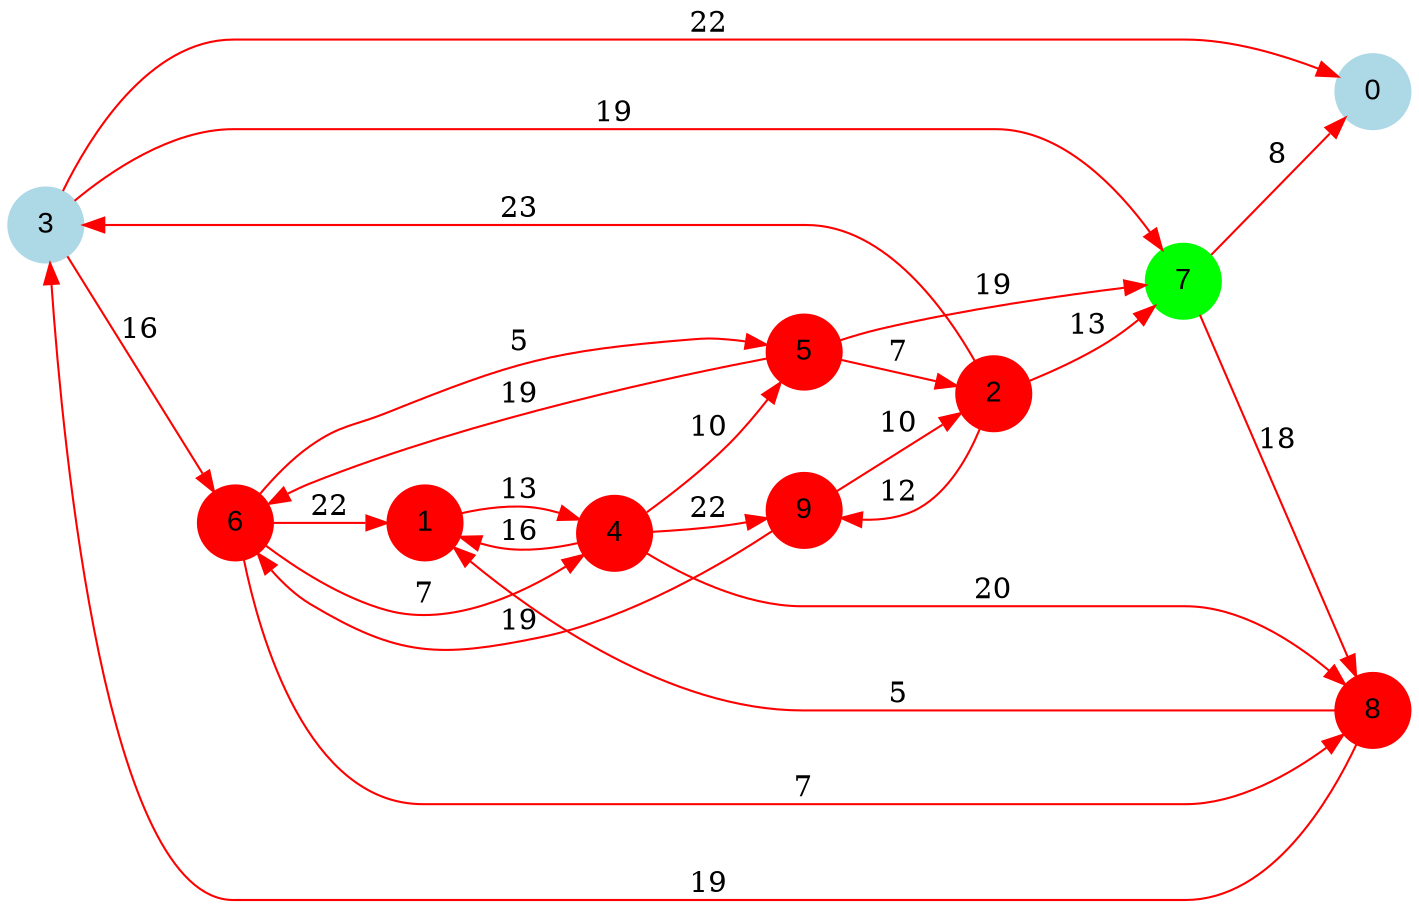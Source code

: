 digraph graphe {
rankdir = LR;
edge [color=red];
0 [fontname="Arial", shape = circle, color=lightblue, style=filled];
1 [fontname="Arial", shape = circle, color=red, style=filled];
2 [fontname="Arial", shape = circle, color=red, style=filled];
3 [fontname="Arial", shape = circle, color=lightblue, style=filled];
4 [fontname="Arial", shape = circle, color=red, style=filled];
5 [fontname="Arial", shape = circle, color=red, style=filled];
6 [fontname="Arial", shape = circle, color=red, style=filled];
7 [fontname="Arial", shape = circle, color=green, style=filled];
8 [fontname="Arial", shape = circle, color=red, style=filled];
9 [fontname="Arial", shape = circle, color=red, style=filled];
	1 -> 4 [label = "13"];
	2 -> 3 [label = "23"];
	2 -> 7 [label = "13"];
	2 -> 9 [label = "12"];
	3 -> 0 [label = "22"];
	3 -> 6 [label = "16"];
	3 -> 7 [label = "19"];
	4 -> 1 [label = "16"];
	4 -> 5 [label = "10"];
	4 -> 8 [label = "20"];
	4 -> 9 [label = "22"];
	5 -> 2 [label = "7"];
	5 -> 6 [label = "19"];
	5 -> 7 [label = "19"];
	6 -> 1 [label = "22"];
	6 -> 4 [label = "7"];
	6 -> 5 [label = "5"];
	6 -> 8 [label = "7"];
	7 -> 0 [label = "8"];
	7 -> 8 [label = "18"];
	8 -> 1 [label = "5"];
	8 -> 3 [label = "19"];
	9 -> 2 [label = "10"];
	9 -> 6 [label = "19"];
}